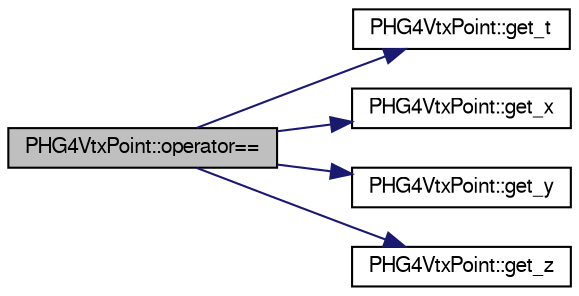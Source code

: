 digraph "PHG4VtxPoint::operator=="
{
  bgcolor="transparent";
  edge [fontname="FreeSans",fontsize="10",labelfontname="FreeSans",labelfontsize="10"];
  node [fontname="FreeSans",fontsize="10",shape=record];
  rankdir="LR";
  Node1 [label="PHG4VtxPoint::operator==",height=0.2,width=0.4,color="black", fillcolor="grey75", style="filled" fontcolor="black"];
  Node1 -> Node2 [color="midnightblue",fontsize="10",style="solid",fontname="FreeSans"];
  Node2 [label="PHG4VtxPoint::get_t",height=0.2,width=0.4,color="black",URL="$d6/d81/classPHG4VtxPoint.html#a2625f27dc211895d27512cfa089eb631"];
  Node1 -> Node3 [color="midnightblue",fontsize="10",style="solid",fontname="FreeSans"];
  Node3 [label="PHG4VtxPoint::get_x",height=0.2,width=0.4,color="black",URL="$d6/d81/classPHG4VtxPoint.html#a9f885c1b879a2f1d6299b07801210a1d"];
  Node1 -> Node4 [color="midnightblue",fontsize="10",style="solid",fontname="FreeSans"];
  Node4 [label="PHG4VtxPoint::get_y",height=0.2,width=0.4,color="black",URL="$d6/d81/classPHG4VtxPoint.html#a2073b3294f78491a2124aea6c436d6a8"];
  Node1 -> Node5 [color="midnightblue",fontsize="10",style="solid",fontname="FreeSans"];
  Node5 [label="PHG4VtxPoint::get_z",height=0.2,width=0.4,color="black",URL="$d6/d81/classPHG4VtxPoint.html#ae26c6d111c93795d64e3571b6f306ef9"];
}
